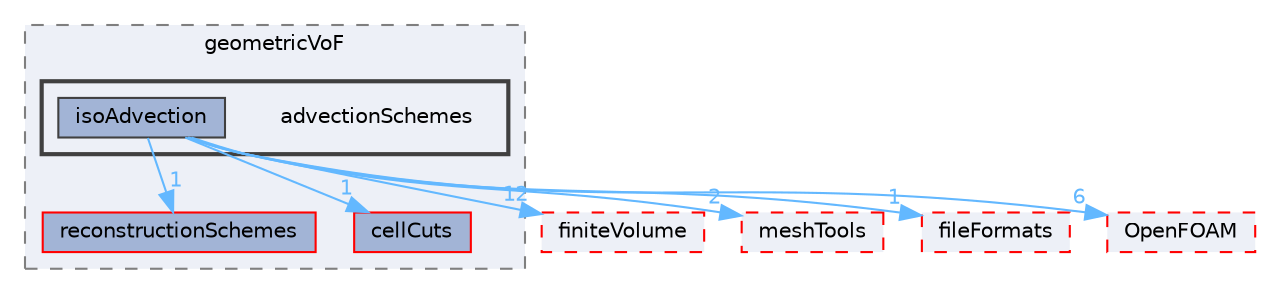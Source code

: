 digraph "src/transportModels/geometricVoF/advectionSchemes"
{
 // LATEX_PDF_SIZE
  bgcolor="transparent";
  edge [fontname=Helvetica,fontsize=10,labelfontname=Helvetica,labelfontsize=10];
  node [fontname=Helvetica,fontsize=10,shape=box,height=0.2,width=0.4];
  compound=true
  subgraph clusterdir_f5631f9cb82e7daa4c7df4dc3b194f2c {
    graph [ bgcolor="#edf0f7", pencolor="grey50", label="geometricVoF", fontname=Helvetica,fontsize=10 style="filled,dashed", URL="dir_f5631f9cb82e7daa4c7df4dc3b194f2c.html",tooltip=""]
  dir_7080b229f4f8d19b04b5f2ed4f8f80cb [label="reconstructionSchemes", fillcolor="#a2b4d6", color="red", style="filled", URL="dir_7080b229f4f8d19b04b5f2ed4f8f80cb.html",tooltip=""];
  dir_8eaebc1626428febf84ee09c80f98a6e [label="cellCuts", fillcolor="#a2b4d6", color="red", style="filled", URL="dir_8eaebc1626428febf84ee09c80f98a6e.html",tooltip=""];
  subgraph clusterdir_fec7710e0998d438d4588be8f32a6b0a {
    graph [ bgcolor="#edf0f7", pencolor="grey25", label="", fontname=Helvetica,fontsize=10 style="filled,bold", URL="dir_fec7710e0998d438d4588be8f32a6b0a.html",tooltip=""]
    dir_fec7710e0998d438d4588be8f32a6b0a [shape=plaintext, label="advectionSchemes"];
  dir_6daaeffb14969ce99a0510a5bc4dc1b8 [label="isoAdvection", fillcolor="#a2b4d6", color="grey25", style="filled", URL="dir_6daaeffb14969ce99a0510a5bc4dc1b8.html",tooltip=""];
  }
  }
  dir_9bd15774b555cf7259a6fa18f99fe99b [label="finiteVolume", fillcolor="#edf0f7", color="red", style="filled,dashed", URL="dir_9bd15774b555cf7259a6fa18f99fe99b.html",tooltip=""];
  dir_ae30ad0bef50cf391b24c614251bb9fd [label="meshTools", fillcolor="#edf0f7", color="red", style="filled,dashed", URL="dir_ae30ad0bef50cf391b24c614251bb9fd.html",tooltip=""];
  dir_b05602f37bb521a7142c0a3e200b5f35 [label="fileFormats", fillcolor="#edf0f7", color="red", style="filled,dashed", URL="dir_b05602f37bb521a7142c0a3e200b5f35.html",tooltip=""];
  dir_c5473ff19b20e6ec4dfe5c310b3778a8 [label="OpenFOAM", fillcolor="#edf0f7", color="red", style="filled,dashed", URL="dir_c5473ff19b20e6ec4dfe5c310b3778a8.html",tooltip=""];
  dir_6daaeffb14969ce99a0510a5bc4dc1b8->dir_7080b229f4f8d19b04b5f2ed4f8f80cb [headlabel="1", labeldistance=1.5 headhref="dir_001975_003258.html" href="dir_001975_003258.html" color="steelblue1" fontcolor="steelblue1"];
  dir_6daaeffb14969ce99a0510a5bc4dc1b8->dir_8eaebc1626428febf84ee09c80f98a6e [headlabel="1", labeldistance=1.5 headhref="dir_001975_000418.html" href="dir_001975_000418.html" color="steelblue1" fontcolor="steelblue1"];
  dir_6daaeffb14969ce99a0510a5bc4dc1b8->dir_9bd15774b555cf7259a6fa18f99fe99b [headlabel="12", labeldistance=1.5 headhref="dir_001975_001387.html" href="dir_001975_001387.html" color="steelblue1" fontcolor="steelblue1"];
  dir_6daaeffb14969ce99a0510a5bc4dc1b8->dir_ae30ad0bef50cf391b24c614251bb9fd [headlabel="2", labeldistance=1.5 headhref="dir_001975_002382.html" href="dir_001975_002382.html" color="steelblue1" fontcolor="steelblue1"];
  dir_6daaeffb14969ce99a0510a5bc4dc1b8->dir_b05602f37bb521a7142c0a3e200b5f35 [headlabel="1", labeldistance=1.5 headhref="dir_001975_001353.html" href="dir_001975_001353.html" color="steelblue1" fontcolor="steelblue1"];
  dir_6daaeffb14969ce99a0510a5bc4dc1b8->dir_c5473ff19b20e6ec4dfe5c310b3778a8 [headlabel="6", labeldistance=1.5 headhref="dir_001975_002695.html" href="dir_001975_002695.html" color="steelblue1" fontcolor="steelblue1"];
}
